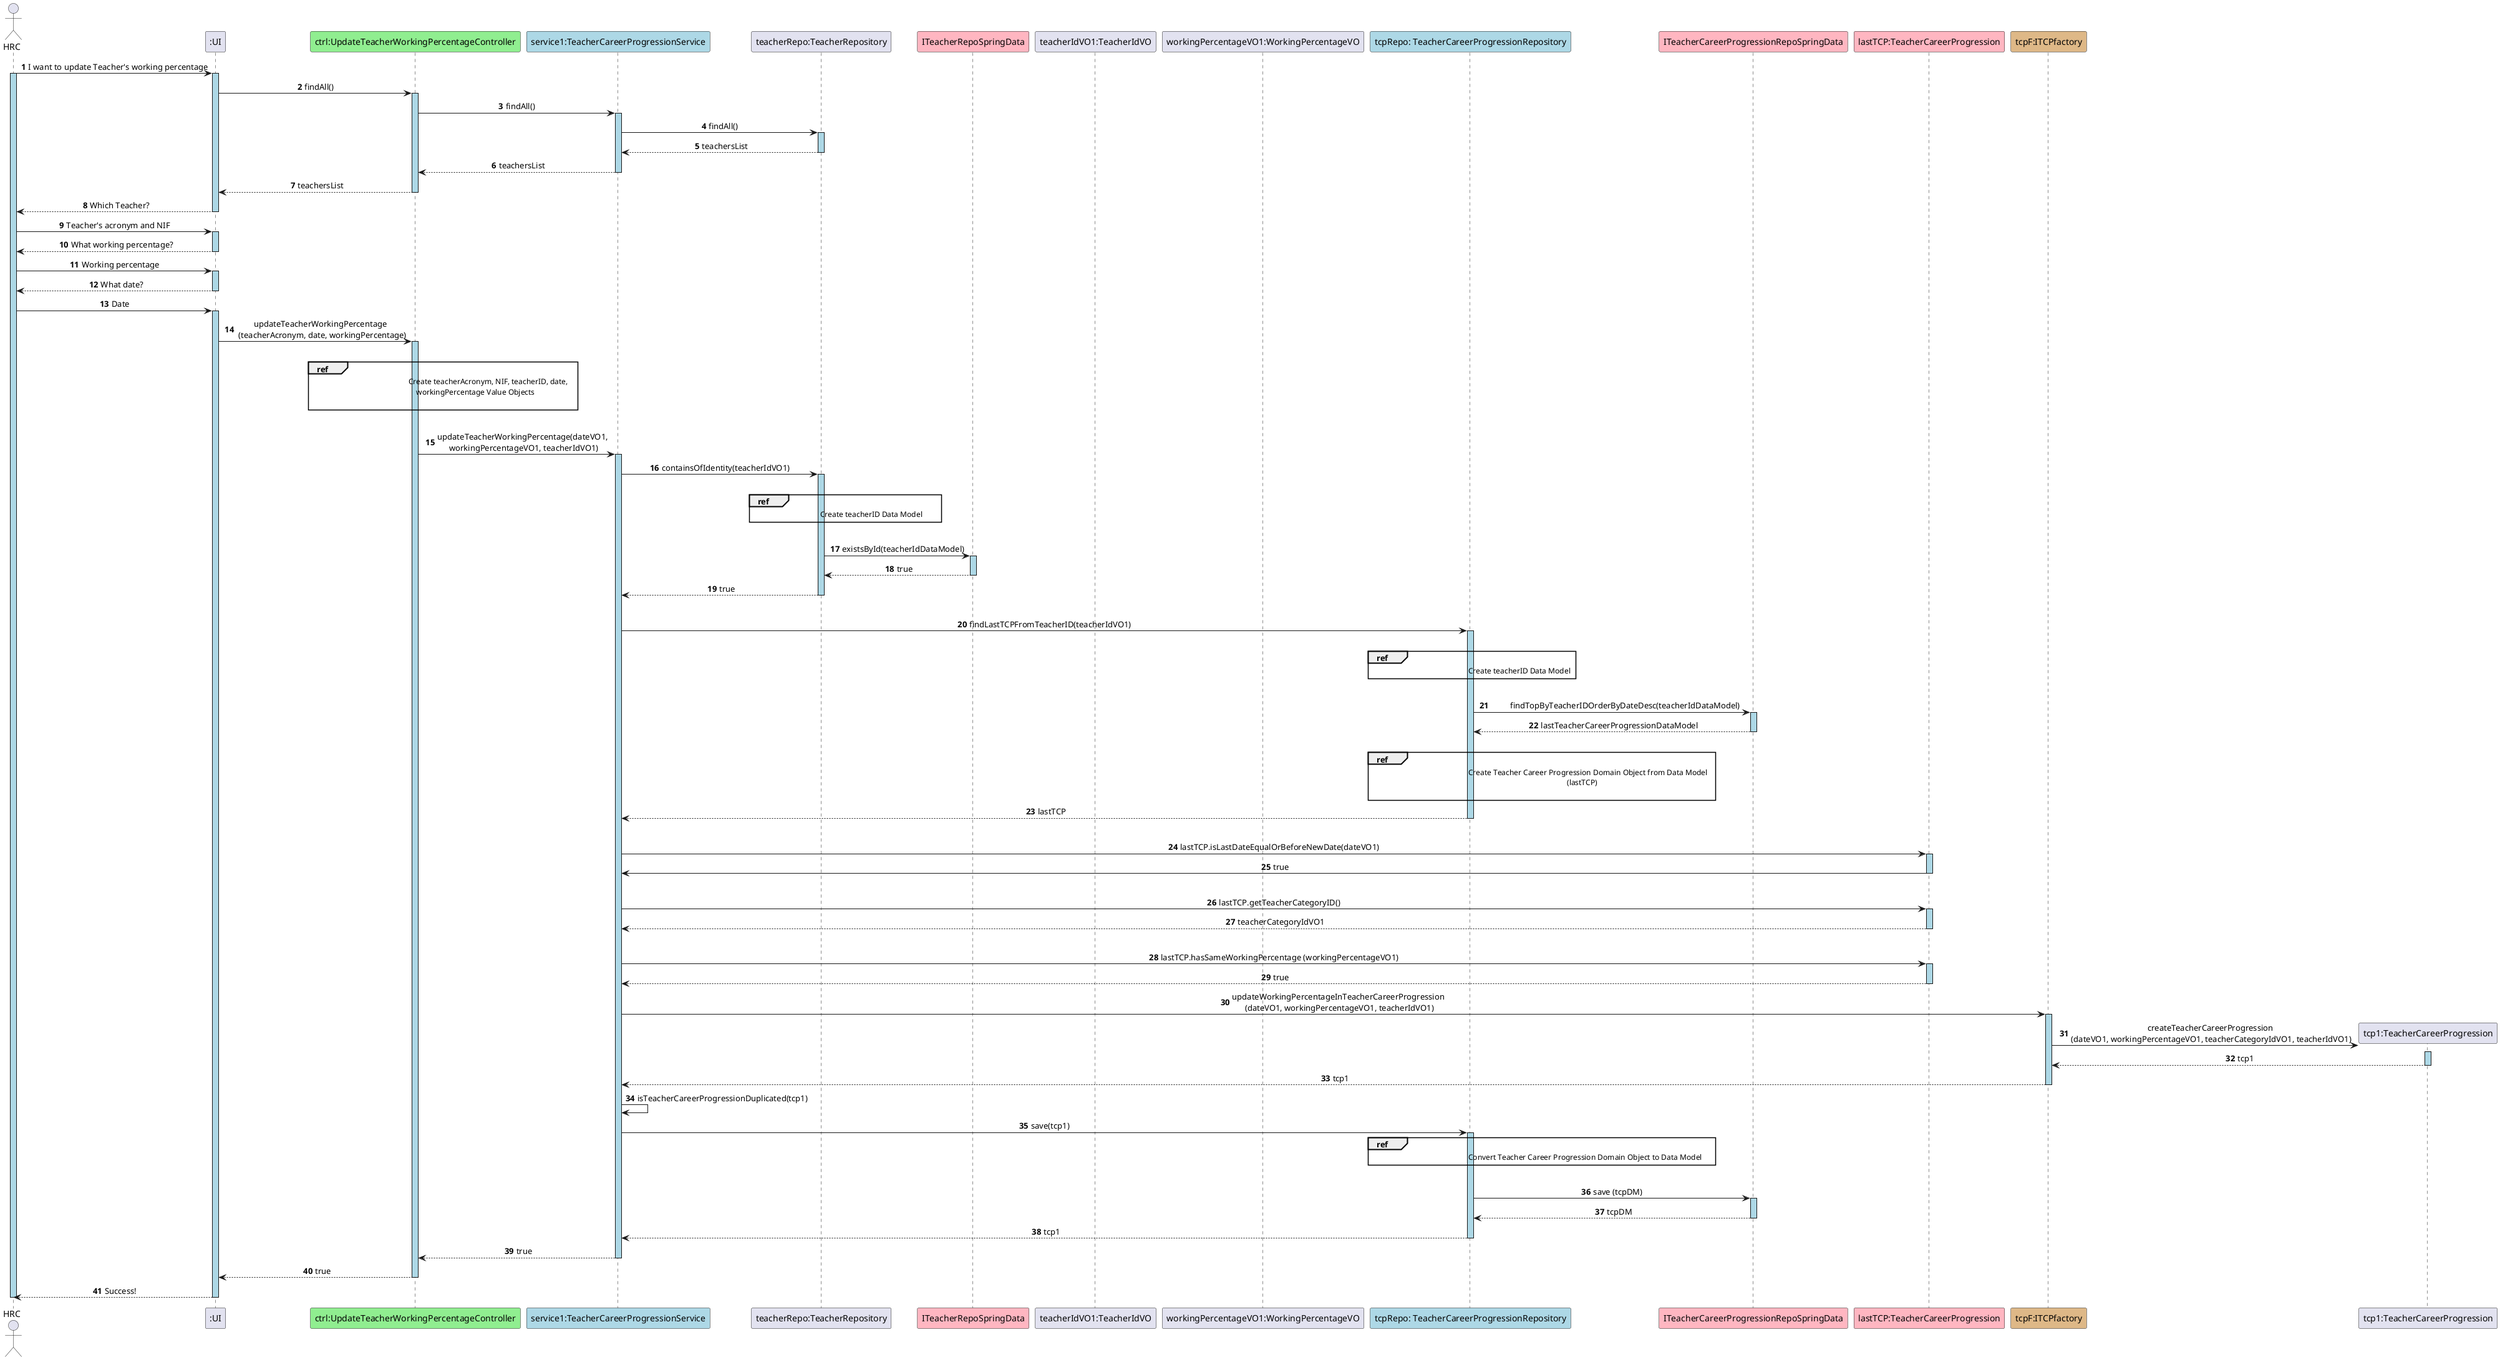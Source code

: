 @startuml
skinparam sequenceMessageAlign center
skinparam sequenceLifeLineBackgroundColor lightblue
autonumber

actor HRC
participant ":UI" as UI
participant "ctrl:UpdateTeacherWorkingPercentageController" as Controller #lightgreen
participant "service1:TeacherCareerProgressionService" as service #lightblue
participant "teacherRepo:TeacherRepository" as TRepo
participant "ITeacherRepoSpringData" as teacherSpringData #lightpink
participant "teacherIdVO1:TeacherIdVO" as teacherIdVO1
participant "workingPercentageVO1:WorkingPercentageVO" as wpVO1
participant "tcpRepo: TeacherCareerProgressionRepository" as TCPRepo #lightblue
participant "ITeacherCareerProgressionRepoSpringData" as TCPRepoSpringData #lightpink
participant "lastTCP:TeacherCareerProgression" as TCP #lightpink
participant "tcpF:ITCPfactory" as TCPf #burlywood
participant "tcp1:TeacherCareerProgression" as TCP1
'participant "tcpMapper: TeacherCareerProgressionMapper" as TCPMapper #thistle
'participant "tcpDM:TeacherCareerProgressionDataModel" as TCPDM

HRC -> UI : I want to update Teacher's working percentage
activate HRC
activate UI
UI -> Controller : findAll()
activate Controller
Controller -> service : findAll()
activate service
service -> TRepo : findAll()
activate TRepo
TRepo --> service : teachersList
deactivate TRepo
service --> Controller :teachersList
deactivate service
Controller --> UI : teachersList
deactivate Controller
UI --> HRC : Which Teacher?
deactivate UI
HRC -> UI: Teacher's acronym and NIF
activate UI
UI --> HRC: What working percentage?
deactivate UI
HRC -> UI: Working percentage
activate UI
UI --> HRC: What date?
deactivate UI
HRC -> UI: Date
activate UI
UI -> Controller : updateTeacherWorkingPercentage \n (teacherAcronym, date, workingPercentage)
activate Controller

|||
ref over Controller
    \t \t \t \t \t \t  Create teacherAcronym, NIF, teacherID, date, \t
     \t \t \t \t  workingPercentage Value Objects \t

end ref
|||
Controller -> service : updateTeacherWorkingPercentage(dateVO1,\n workingPercentageVO1, teacherIdVO1)
activate service
service -> TRepo : containsOfIdentity(teacherIdVO1)
activate TRepo

|||
ref over TRepo
    \t \t \t \t   Create teacherID Data Model \t
end ref
|||

TRepo -> teacherSpringData : existsById(teacherIdDataModel)
activate teacherSpringData
teacherSpringData --> TRepo : true
deactivate teacherSpringData

TRepo --> service : true
deactivate TRepo
|||
service -> TCPRepo : findLastTCPFromTeacherID(teacherIdVO1)
activate TCPRepo
|||
ref over TCPRepo
    \t \t \t \t \t \t  Create teacherID Data Model \t
end ref
|||
TCPRepo -> TCPRepoSpringData : \t findTopByTeacherIDOrderByDateDesc(teacherIdDataModel) \t
activate TCPRepoSpringData
TCPRepoSpringData --> TCPRepo : lastTeacherCareerProgressionDataModel
deactivate TCPRepoSpringData
|||
ref over TCPRepo
    \t \t \t \t \t \t  Create Teacher Career Progression Domain Object from Data Model \t
    \t \t \t \t \t (lastTCP)

end ref
TCPRepo --> service : lastTCP
deactivate TCPRepo
|||
service -> TCP : lastTCP.isLastDateEqualOrBeforeNewDate(dateVO1)
activate TCP
TCP -> service : true
deactivate TCP
|||
service -> TCP : lastTCP.getTeacherCategoryID()
activate TCP
TCP --> service : teacherCategoryIdVO1
deactivate TCP
|||
service -> TCP : lastTCP.hasSameWorkingPercentage (workingPercentageVO1)
activate TCP
TCP --> service : true
deactivate TCP

service -> TCPf : updateWorkingPercentageInTeacherCareerProgression \n(dateVO1, workingPercentageVO1, teacherIdVO1)
deactivate TCPRepo

activate TCPf
TCPf -> TCP1** : createTeacherCareerProgression \n(dateVO1, workingPercentageVO1, teacherCategoryIdVO1, teacherIdVO1)
activate TCP1
TCP1 --> TCPf : tcp1
deactivate TCP1
TCPf --> service : tcp1
deactivate TCPf
service -> service : isTeacherCareerProgressionDuplicated(tcp1)
service -> TCPRepo: save(tcp1)
activate TCPRepo


'TCPRepo -> TCPMapper : toDataModel(tcp1)

ref over TCPRepo
    \t \t \t \t \t \t  Convert Teacher Career Progression Domain Object to Data Model \t
end ref
|||
TCPRepo -> TCPRepoSpringData : save (tcpDM)
activate TCPRepoSpringData
'activate TCPMapper
'TCPMapper -> TCPDM : create(tcp1)
'TCPMapper --> TCPRepo : tcpDataModel
'deactivate TCPMapper

TCPRepoSpringData --> TCPRepo : tcpDM
deactivate TCPRepoSpringData

TCPRepo --> service : tcp1
deactivate TCPRepo

service --> Controller : true
deactivate service

Controller --> UI : true
deactivate Controller
UI --> HRC : Success!
deactivate UI
deactivate HRC

@enduml
